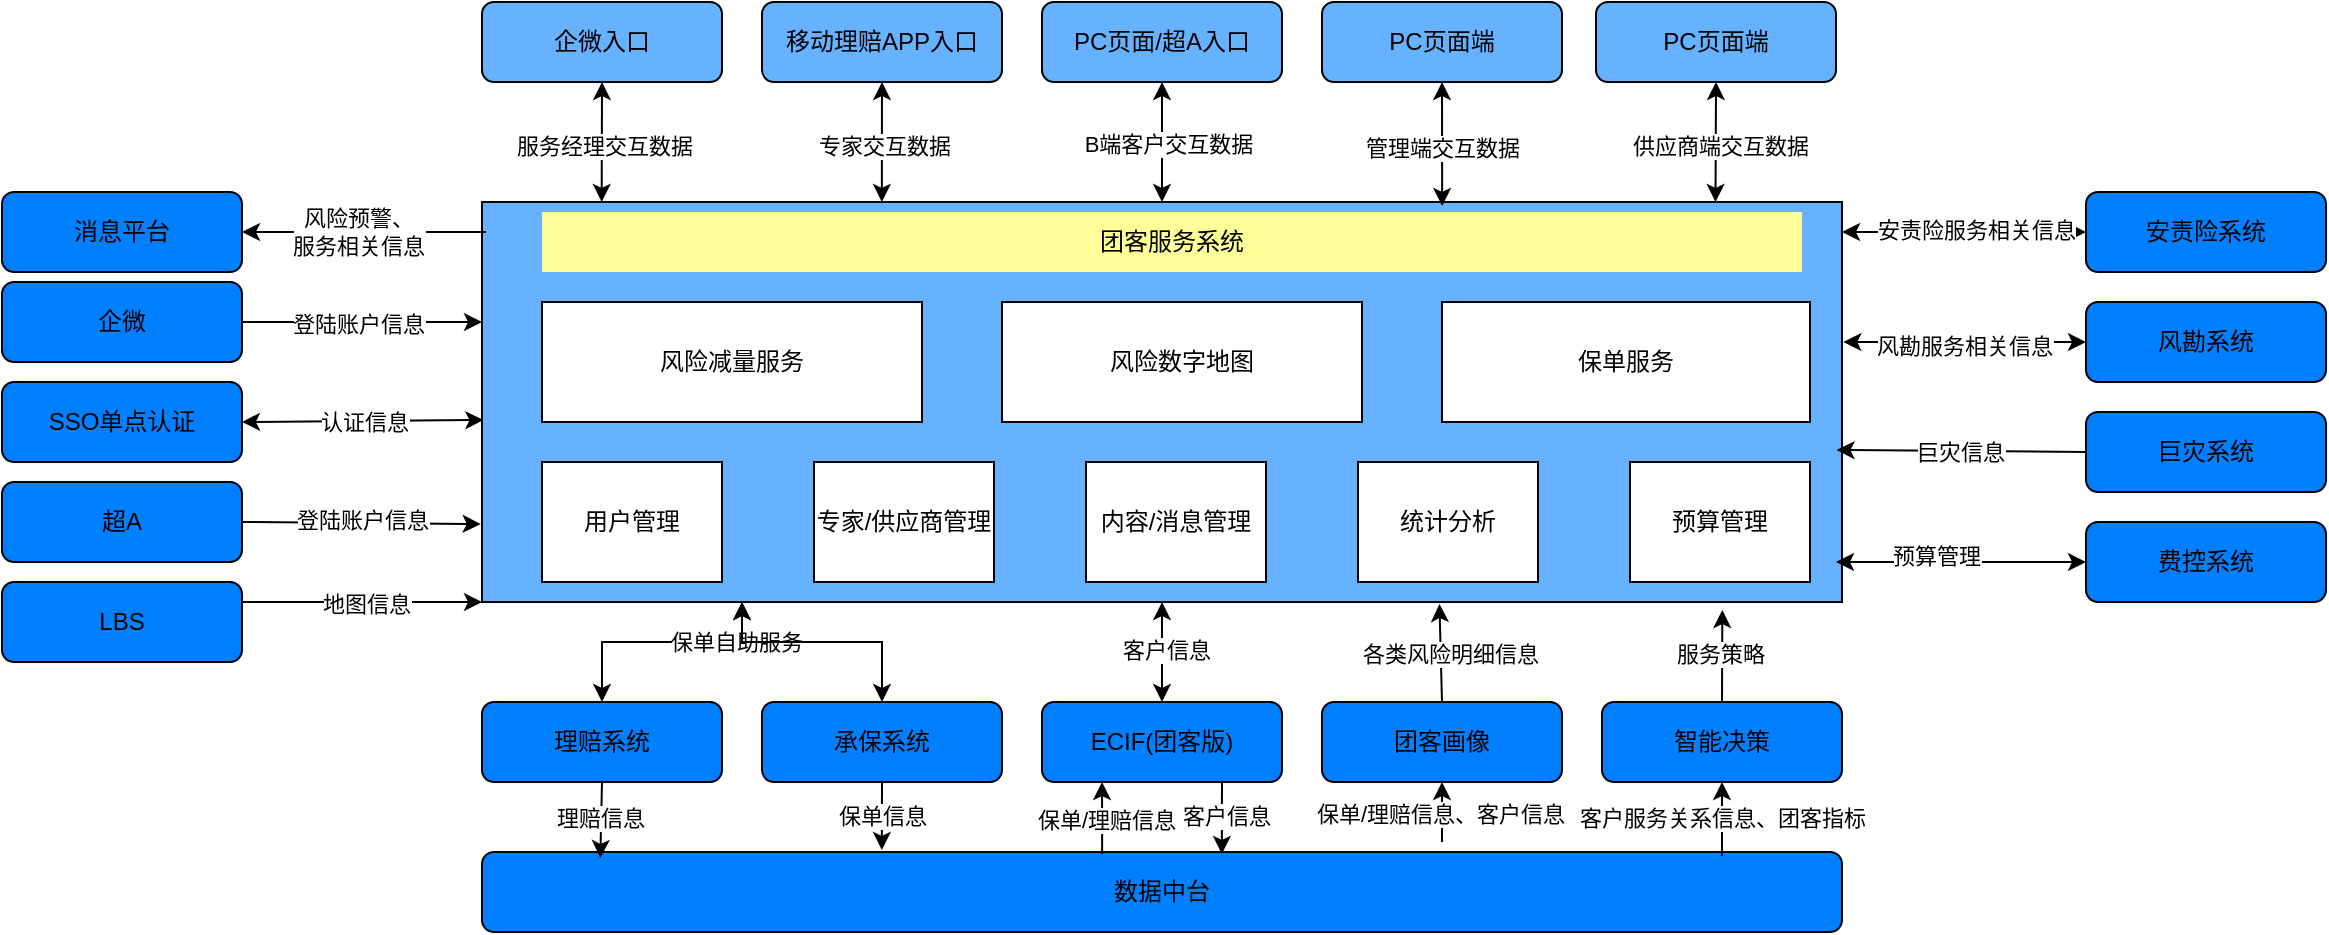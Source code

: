 <mxfile version="26.0.11">
  <diagram name="第 1 页" id="ocIofcMUBV1rS0fsKxsh">
    <mxGraphModel dx="1773" dy="588" grid="1" gridSize="10" guides="0" tooltips="1" connect="1" arrows="1" fold="1" page="1" pageScale="1" pageWidth="827" pageHeight="1169" math="0" shadow="0">
      <root>
        <mxCell id="0" />
        <mxCell id="1" parent="0" />
        <mxCell id="wwJD5AUUlx02HmQ3X0tN-1" value="" style="rounded=0;whiteSpace=wrap;html=1;fillColor=#66B2FF;" parent="1" vertex="1">
          <mxGeometry x="-120" y="240" width="680" height="200" as="geometry" />
        </mxCell>
        <mxCell id="wwJD5AUUlx02HmQ3X0tN-3" value="移动理赔APP入口" style="rounded=1;whiteSpace=wrap;html=1;fillColor=#66B2FF;" parent="1" vertex="1">
          <mxGeometry x="20" y="140" width="120" height="40" as="geometry" />
        </mxCell>
        <mxCell id="wwJD5AUUlx02HmQ3X0tN-4" value="PC页面/超A入口" style="rounded=1;whiteSpace=wrap;html=1;fillColor=#66B2FF;" parent="1" vertex="1">
          <mxGeometry x="160" y="140" width="120" height="40" as="geometry" />
        </mxCell>
        <mxCell id="wwJD5AUUlx02HmQ3X0tN-5" value="PC页面端" style="rounded=1;whiteSpace=wrap;html=1;fillColor=#66B2FF;" parent="1" vertex="1">
          <mxGeometry x="300" y="140" width="120" height="40" as="geometry" />
        </mxCell>
        <mxCell id="wwJD5AUUlx02HmQ3X0tN-6" value="PC页面端" style="rounded=1;whiteSpace=wrap;html=1;fillColor=#66B2FF;" parent="1" vertex="1">
          <mxGeometry x="437" y="140" width="120" height="40" as="geometry" />
        </mxCell>
        <mxCell id="wwJD5AUUlx02HmQ3X0tN-7" value="" style="endArrow=classic;startArrow=classic;html=1;rounded=0;entryX=0.5;entryY=1;entryDx=0;entryDy=0;exitX=0.088;exitY=0;exitDx=0;exitDy=0;exitPerimeter=0;" parent="1" source="wwJD5AUUlx02HmQ3X0tN-1" target="wwJD5AUUlx02HmQ3X0tN-2" edge="1">
          <mxGeometry width="50" height="50" relative="1" as="geometry">
            <mxPoint x="-80" y="210" as="sourcePoint" />
            <mxPoint x="-30" y="160" as="targetPoint" />
          </mxGeometry>
        </mxCell>
        <mxCell id="wwJD5AUUlx02HmQ3X0tN-8" value="服务经理交互数据" style="edgeLabel;html=1;align=center;verticalAlign=middle;resizable=0;points=[];" parent="wwJD5AUUlx02HmQ3X0tN-7" vertex="1" connectable="0">
          <mxGeometry x="-0.06" y="-1" relative="1" as="geometry">
            <mxPoint as="offset" />
          </mxGeometry>
        </mxCell>
        <mxCell id="wwJD5AUUlx02HmQ3X0tN-9" value="" style="endArrow=classic;startArrow=classic;html=1;rounded=0;entryX=0.5;entryY=1;entryDx=0;entryDy=0;exitX=0.294;exitY=0;exitDx=0;exitDy=0;exitPerimeter=0;" parent="1" source="wwJD5AUUlx02HmQ3X0tN-1" target="wwJD5AUUlx02HmQ3X0tN-3" edge="1">
          <mxGeometry width="50" height="50" relative="1" as="geometry">
            <mxPoint x="50" y="220" as="sourcePoint" />
            <mxPoint x="100" y="170" as="targetPoint" />
          </mxGeometry>
        </mxCell>
        <mxCell id="wwJD5AUUlx02HmQ3X0tN-10" value="专家交互数据" style="edgeLabel;html=1;align=center;verticalAlign=middle;resizable=0;points=[];" parent="wwJD5AUUlx02HmQ3X0tN-9" vertex="1" connectable="0">
          <mxGeometry x="-0.06" y="-1" relative="1" as="geometry">
            <mxPoint as="offset" />
          </mxGeometry>
        </mxCell>
        <mxCell id="wwJD5AUUlx02HmQ3X0tN-11" value="" style="endArrow=classic;startArrow=classic;html=1;rounded=0;exitX=0.5;exitY=0;exitDx=0;exitDy=0;entryX=0.5;entryY=1;entryDx=0;entryDy=0;" parent="1" source="wwJD5AUUlx02HmQ3X0tN-1" target="wwJD5AUUlx02HmQ3X0tN-4" edge="1">
          <mxGeometry width="50" height="50" relative="1" as="geometry">
            <mxPoint x="170" y="190" as="sourcePoint" />
            <mxPoint x="220" y="190" as="targetPoint" />
          </mxGeometry>
        </mxCell>
        <mxCell id="wwJD5AUUlx02HmQ3X0tN-12" value="B端客户交互数据" style="edgeLabel;html=1;align=center;verticalAlign=middle;resizable=0;points=[];" parent="wwJD5AUUlx02HmQ3X0tN-11" vertex="1" connectable="0">
          <mxGeometry x="-0.04" y="-3" relative="1" as="geometry">
            <mxPoint as="offset" />
          </mxGeometry>
        </mxCell>
        <mxCell id="wwJD5AUUlx02HmQ3X0tN-13" value="" style="endArrow=classic;startArrow=classic;html=1;rounded=0;entryX=0.5;entryY=1;entryDx=0;entryDy=0;exitX=0.706;exitY=0.01;exitDx=0;exitDy=0;exitPerimeter=0;" parent="1" source="wwJD5AUUlx02HmQ3X0tN-1" target="wwJD5AUUlx02HmQ3X0tN-5" edge="1">
          <mxGeometry width="50" height="50" relative="1" as="geometry">
            <mxPoint x="320" y="230" as="sourcePoint" />
            <mxPoint x="370" y="180" as="targetPoint" />
          </mxGeometry>
        </mxCell>
        <mxCell id="wwJD5AUUlx02HmQ3X0tN-14" value="管理端交互数据" style="edgeLabel;html=1;align=center;verticalAlign=middle;resizable=0;points=[];" parent="wwJD5AUUlx02HmQ3X0tN-13" vertex="1" connectable="0">
          <mxGeometry x="-0.059" relative="1" as="geometry">
            <mxPoint as="offset" />
          </mxGeometry>
        </mxCell>
        <mxCell id="wwJD5AUUlx02HmQ3X0tN-15" value="" style="endArrow=classic;startArrow=classic;html=1;rounded=0;entryX=0.5;entryY=1;entryDx=0;entryDy=0;exitX=0.907;exitY=0;exitDx=0;exitDy=0;exitPerimeter=0;" parent="1" source="wwJD5AUUlx02HmQ3X0tN-1" target="wwJD5AUUlx02HmQ3X0tN-6" edge="1">
          <mxGeometry width="50" height="50" relative="1" as="geometry">
            <mxPoint x="460" y="200" as="sourcePoint" />
            <mxPoint x="510" y="150" as="targetPoint" />
          </mxGeometry>
        </mxCell>
        <mxCell id="wwJD5AUUlx02HmQ3X0tN-16" value="供应商端交互数据" style="edgeLabel;html=1;align=center;verticalAlign=middle;resizable=0;points=[];" parent="wwJD5AUUlx02HmQ3X0tN-15" vertex="1" connectable="0">
          <mxGeometry x="-0.06" y="-2" relative="1" as="geometry">
            <mxPoint as="offset" />
          </mxGeometry>
        </mxCell>
        <mxCell id="wwJD5AUUlx02HmQ3X0tN-18" value="消息平台" style="rounded=1;whiteSpace=wrap;html=1;fillColor=#007FFF;" parent="1" vertex="1">
          <mxGeometry x="-360" y="235" width="120" height="40" as="geometry" />
        </mxCell>
        <mxCell id="wwJD5AUUlx02HmQ3X0tN-19" value="超A" style="rounded=1;whiteSpace=wrap;html=1;fillColor=#007FFF;" parent="1" vertex="1">
          <mxGeometry x="-360" y="380" width="120" height="40" as="geometry" />
        </mxCell>
        <mxCell id="wwJD5AUUlx02HmQ3X0tN-21" value="安责险系统" style="rounded=1;whiteSpace=wrap;html=1;fillColor=#007FFF;" parent="1" vertex="1">
          <mxGeometry x="682" y="235" width="120" height="40" as="geometry" />
        </mxCell>
        <mxCell id="wwJD5AUUlx02HmQ3X0tN-22" value="风勘系统" style="rounded=1;whiteSpace=wrap;html=1;fillColor=#007FFF;" parent="1" vertex="1">
          <mxGeometry x="682" y="290" width="120" height="40" as="geometry" />
        </mxCell>
        <mxCell id="wwJD5AUUlx02HmQ3X0tN-24" value="" style="endArrow=classic;html=1;rounded=0;exitX=0.003;exitY=0.075;exitDx=0;exitDy=0;exitPerimeter=0;entryX=1;entryY=0.5;entryDx=0;entryDy=0;" parent="1" source="wwJD5AUUlx02HmQ3X0tN-1" target="wwJD5AUUlx02HmQ3X0tN-18" edge="1">
          <mxGeometry width="50" height="50" relative="1" as="geometry">
            <mxPoint x="-220" y="210" as="sourcePoint" />
            <mxPoint x="-170" y="160" as="targetPoint" />
          </mxGeometry>
        </mxCell>
        <mxCell id="wwJD5AUUlx02HmQ3X0tN-25" value="风险预警、&lt;br&gt;服务相关信息" style="edgeLabel;html=1;align=center;verticalAlign=middle;resizable=0;points=[];" parent="wwJD5AUUlx02HmQ3X0tN-24" vertex="1" connectable="0">
          <mxGeometry x="0.058" relative="1" as="geometry">
            <mxPoint as="offset" />
          </mxGeometry>
        </mxCell>
        <mxCell id="wwJD5AUUlx02HmQ3X0tN-30" value="" style="endArrow=classic;startArrow=classic;html=1;rounded=0;entryX=0;entryY=0.5;entryDx=0;entryDy=0;" parent="1" target="wwJD5AUUlx02HmQ3X0tN-21" edge="1">
          <mxGeometry width="50" height="50" relative="1" as="geometry">
            <mxPoint x="560" y="255" as="sourcePoint" />
            <mxPoint x="640" y="310" as="targetPoint" />
          </mxGeometry>
        </mxCell>
        <mxCell id="wwJD5AUUlx02HmQ3X0tN-31" value="安责险服务相关信息" style="edgeLabel;html=1;align=center;verticalAlign=middle;resizable=0;points=[];" parent="wwJD5AUUlx02HmQ3X0tN-30" vertex="1" connectable="0">
          <mxGeometry x="0.094" y="1" relative="1" as="geometry">
            <mxPoint as="offset" />
          </mxGeometry>
        </mxCell>
        <mxCell id="wwJD5AUUlx02HmQ3X0tN-32" value="" style="endArrow=classic;startArrow=classic;html=1;rounded=0;entryX=0;entryY=0.5;entryDx=0;entryDy=0;exitX=1.001;exitY=0.35;exitDx=0;exitDy=0;exitPerimeter=0;" parent="1" source="wwJD5AUUlx02HmQ3X0tN-1" target="wwJD5AUUlx02HmQ3X0tN-22" edge="1">
          <mxGeometry width="50" height="50" relative="1" as="geometry">
            <mxPoint x="560" y="330" as="sourcePoint" />
            <mxPoint x="620" y="530" as="targetPoint" />
          </mxGeometry>
        </mxCell>
        <mxCell id="wwJD5AUUlx02HmQ3X0tN-33" value="风勘服务相关信息" style="edgeLabel;html=1;align=center;verticalAlign=middle;resizable=0;points=[];" parent="wwJD5AUUlx02HmQ3X0tN-32" vertex="1" connectable="0">
          <mxGeometry x="-0.014" y="-2" relative="1" as="geometry">
            <mxPoint as="offset" />
          </mxGeometry>
        </mxCell>
        <mxCell id="wwJD5AUUlx02HmQ3X0tN-37" value="承保系统" style="rounded=1;whiteSpace=wrap;html=1;fillColor=#007FFF;" parent="1" vertex="1">
          <mxGeometry x="20" y="490" width="120" height="40" as="geometry" />
        </mxCell>
        <mxCell id="wwJD5AUUlx02HmQ3X0tN-38" value="" style="endArrow=classic;startArrow=classic;html=1;rounded=0;exitX=0.5;exitY=0;exitDx=0;exitDy=0;" parent="1" source="2LCk9GFGM4jEmPT37oxs-4" edge="1">
          <mxGeometry width="50" height="50" relative="1" as="geometry">
            <mxPoint x="-200" y="560" as="sourcePoint" />
            <mxPoint x="10" y="440" as="targetPoint" />
            <Array as="points">
              <mxPoint x="-60" y="460" />
              <mxPoint x="10" y="460" />
            </Array>
          </mxGeometry>
        </mxCell>
        <mxCell id="wwJD5AUUlx02HmQ3X0tN-39" value="保单自助服务" style="edgeLabel;html=1;align=center;verticalAlign=middle;resizable=0;points=[];" parent="wwJD5AUUlx02HmQ3X0tN-38" vertex="1" connectable="0">
          <mxGeometry x="0.195" y="-2" relative="1" as="geometry">
            <mxPoint x="25" y="-2" as="offset" />
          </mxGeometry>
        </mxCell>
        <mxCell id="wwJD5AUUlx02HmQ3X0tN-41" value="ECIF(团客版)" style="rounded=1;whiteSpace=wrap;html=1;fillColor=#007FFF;" parent="1" vertex="1">
          <mxGeometry x="160" y="490" width="120" height="40" as="geometry" />
        </mxCell>
        <mxCell id="wwJD5AUUlx02HmQ3X0tN-44" value="团客画像" style="rounded=1;whiteSpace=wrap;html=1;fillColor=#007FFF;" parent="1" vertex="1">
          <mxGeometry x="300" y="490" width="120" height="40" as="geometry" />
        </mxCell>
        <mxCell id="wwJD5AUUlx02HmQ3X0tN-45" value="" style="endArrow=classic;html=1;rounded=0;exitX=0.5;exitY=0;exitDx=0;exitDy=0;entryX=0.704;entryY=1.005;entryDx=0;entryDy=0;entryPerimeter=0;" parent="1" source="wwJD5AUUlx02HmQ3X0tN-44" target="wwJD5AUUlx02HmQ3X0tN-1" edge="1">
          <mxGeometry width="50" height="50" relative="1" as="geometry">
            <mxPoint x="260" y="630" as="sourcePoint" />
            <mxPoint x="310" y="580" as="targetPoint" />
          </mxGeometry>
        </mxCell>
        <mxCell id="wwJD5AUUlx02HmQ3X0tN-46" value="各类风险明细信息" style="edgeLabel;html=1;align=center;verticalAlign=middle;resizable=0;points=[];" parent="wwJD5AUUlx02HmQ3X0tN-45" vertex="1" connectable="0">
          <mxGeometry x="0.102" y="-4" relative="1" as="geometry">
            <mxPoint y="3" as="offset" />
          </mxGeometry>
        </mxCell>
        <mxCell id="wwJD5AUUlx02HmQ3X0tN-47" value="智能决策" style="rounded=1;whiteSpace=wrap;html=1;fillColor=#007FFF;" parent="1" vertex="1">
          <mxGeometry x="440" y="490" width="120" height="40" as="geometry" />
        </mxCell>
        <mxCell id="wwJD5AUUlx02HmQ3X0tN-49" value="数据中台" style="rounded=1;whiteSpace=wrap;html=1;fillColor=#007FFF;" parent="1" vertex="1">
          <mxGeometry x="-120" y="565" width="680" height="40" as="geometry" />
        </mxCell>
        <mxCell id="wwJD5AUUlx02HmQ3X0tN-58" value="" style="endArrow=classic;html=1;rounded=0;exitX=0.5;exitY=1;exitDx=0;exitDy=0;entryX=0.294;entryY=-0.025;entryDx=0;entryDy=0;entryPerimeter=0;" parent="1" source="wwJD5AUUlx02HmQ3X0tN-37" target="wwJD5AUUlx02HmQ3X0tN-49" edge="1">
          <mxGeometry width="50" height="50" relative="1" as="geometry">
            <mxPoint x="-220" y="570" as="sourcePoint" />
            <mxPoint x="-170" y="520" as="targetPoint" />
          </mxGeometry>
        </mxCell>
        <mxCell id="wwJD5AUUlx02HmQ3X0tN-59" value="保单信息" style="edgeLabel;html=1;align=center;verticalAlign=middle;resizable=0;points=[];" parent="wwJD5AUUlx02HmQ3X0tN-58" vertex="1" connectable="0">
          <mxGeometry x="-0.297" y="-2" relative="1" as="geometry">
            <mxPoint x="2" y="5" as="offset" />
          </mxGeometry>
        </mxCell>
        <mxCell id="wwJD5AUUlx02HmQ3X0tN-60" value="" style="endArrow=classic;html=1;rounded=0;exitX=0.456;exitY=0.025;exitDx=0;exitDy=0;exitPerimeter=0;entryX=0.25;entryY=1;entryDx=0;entryDy=0;" parent="1" source="wwJD5AUUlx02HmQ3X0tN-49" target="wwJD5AUUlx02HmQ3X0tN-41" edge="1">
          <mxGeometry width="50" height="50" relative="1" as="geometry">
            <mxPoint x="70" y="690" as="sourcePoint" />
            <mxPoint x="110" y="540" as="targetPoint" />
          </mxGeometry>
        </mxCell>
        <mxCell id="wwJD5AUUlx02HmQ3X0tN-63" value="保单/理赔信息" style="edgeLabel;html=1;align=center;verticalAlign=middle;resizable=0;points=[];" parent="wwJD5AUUlx02HmQ3X0tN-60" vertex="1" connectable="0">
          <mxGeometry x="-0.031" y="-2" relative="1" as="geometry">
            <mxPoint as="offset" />
          </mxGeometry>
        </mxCell>
        <mxCell id="wwJD5AUUlx02HmQ3X0tN-61" value="" style="endArrow=classic;html=1;rounded=0;entryX=0.5;entryY=1;entryDx=0;entryDy=0;" parent="1" target="wwJD5AUUlx02HmQ3X0tN-44" edge="1">
          <mxGeometry width="50" height="50" relative="1" as="geometry">
            <mxPoint x="360" y="560" as="sourcePoint" />
            <mxPoint x="250" y="510" as="targetPoint" />
          </mxGeometry>
        </mxCell>
        <mxCell id="wwJD5AUUlx02HmQ3X0tN-62" value="保单/理赔信息、客户信息" style="edgeLabel;html=1;align=center;verticalAlign=middle;resizable=0;points=[];" parent="wwJD5AUUlx02HmQ3X0tN-61" vertex="1" connectable="0">
          <mxGeometry x="-0.056" y="1" relative="1" as="geometry">
            <mxPoint as="offset" />
          </mxGeometry>
        </mxCell>
        <mxCell id="wwJD5AUUlx02HmQ3X0tN-64" value="巨灾系统" style="rounded=1;whiteSpace=wrap;html=1;fillColor=#007FFF;" parent="1" vertex="1">
          <mxGeometry x="682" y="345" width="120" height="40" as="geometry" />
        </mxCell>
        <mxCell id="wwJD5AUUlx02HmQ3X0tN-65" value="" style="endArrow=classic;html=1;rounded=0;entryX=0.996;entryY=0.62;entryDx=0;entryDy=0;entryPerimeter=0;exitX=0;exitY=0.5;exitDx=0;exitDy=0;" parent="1" source="wwJD5AUUlx02HmQ3X0tN-64" target="wwJD5AUUlx02HmQ3X0tN-1" edge="1">
          <mxGeometry width="50" height="50" relative="1" as="geometry">
            <mxPoint x="700" y="450" as="sourcePoint" />
            <mxPoint x="-170" y="550" as="targetPoint" />
          </mxGeometry>
        </mxCell>
        <mxCell id="wwJD5AUUlx02HmQ3X0tN-67" value="巨灾信息" style="edgeLabel;html=1;align=center;verticalAlign=middle;resizable=0;points=[];" parent="wwJD5AUUlx02HmQ3X0tN-65" vertex="1" connectable="0">
          <mxGeometry x="0.017" relative="1" as="geometry">
            <mxPoint as="offset" />
          </mxGeometry>
        </mxCell>
        <mxCell id="wwJD5AUUlx02HmQ3X0tN-68" value="风险减量服务" style="rounded=0;whiteSpace=wrap;html=1;" parent="1" vertex="1">
          <mxGeometry x="-90" y="290" width="190" height="60" as="geometry" />
        </mxCell>
        <mxCell id="wwJD5AUUlx02HmQ3X0tN-72" value="用户管理" style="rounded=0;whiteSpace=wrap;html=1;" parent="1" vertex="1">
          <mxGeometry x="-90" y="370" width="90" height="60" as="geometry" />
        </mxCell>
        <mxCell id="wwJD5AUUlx02HmQ3X0tN-73" value="专家/供应商管理" style="rounded=0;whiteSpace=wrap;html=1;" parent="1" vertex="1">
          <mxGeometry x="46" y="370" width="90" height="60" as="geometry" />
        </mxCell>
        <mxCell id="wwJD5AUUlx02HmQ3X0tN-74" value="内容/消息管理" style="rounded=0;whiteSpace=wrap;html=1;" parent="1" vertex="1">
          <mxGeometry x="182" y="370" width="90" height="60" as="geometry" />
        </mxCell>
        <mxCell id="wwJD5AUUlx02HmQ3X0tN-76" value="风险数字地图" style="rounded=0;whiteSpace=wrap;html=1;" parent="1" vertex="1">
          <mxGeometry x="140" y="290" width="180" height="60" as="geometry" />
        </mxCell>
        <mxCell id="wwJD5AUUlx02HmQ3X0tN-77" value="保单服务" style="rounded=0;whiteSpace=wrap;html=1;" parent="1" vertex="1">
          <mxGeometry x="360" y="290" width="184" height="60" as="geometry" />
        </mxCell>
        <mxCell id="wwJD5AUUlx02HmQ3X0tN-78" value="统计分析" style="rounded=0;whiteSpace=wrap;html=1;" parent="1" vertex="1">
          <mxGeometry x="318" y="370" width="90" height="60" as="geometry" />
        </mxCell>
        <mxCell id="wwJD5AUUlx02HmQ3X0tN-81" value="团客服务系统" style="text;html=1;strokeColor=none;fillColor=#FFFF99;align=center;verticalAlign=middle;whiteSpace=wrap;rounded=0;" parent="1" vertex="1">
          <mxGeometry x="-90" y="245" width="630" height="30" as="geometry" />
        </mxCell>
        <mxCell id="wwJD5AUUlx02HmQ3X0tN-82" value="" style="endArrow=classic;html=1;rounded=0;exitX=0.75;exitY=1;exitDx=0;exitDy=0;entryX=0.544;entryY=0.025;entryDx=0;entryDy=0;entryPerimeter=0;" parent="1" source="wwJD5AUUlx02HmQ3X0tN-41" target="wwJD5AUUlx02HmQ3X0tN-49" edge="1">
          <mxGeometry width="50" height="50" relative="1" as="geometry">
            <mxPoint x="-230" y="630" as="sourcePoint" />
            <mxPoint x="-180" y="580" as="targetPoint" />
          </mxGeometry>
        </mxCell>
        <mxCell id="wwJD5AUUlx02HmQ3X0tN-83" value="客户信息" style="edgeLabel;html=1;align=center;verticalAlign=middle;resizable=0;points=[];" parent="wwJD5AUUlx02HmQ3X0tN-82" vertex="1" connectable="0">
          <mxGeometry x="-0.084" y="2" relative="1" as="geometry">
            <mxPoint as="offset" />
          </mxGeometry>
        </mxCell>
        <mxCell id="wwJD5AUUlx02HmQ3X0tN-2" value="企微入口" style="rounded=1;whiteSpace=wrap;html=1;fillColor=#66B2FF;" parent="1" vertex="1">
          <mxGeometry x="-120" y="140" width="120" height="40" as="geometry" />
        </mxCell>
        <mxCell id="2LCk9GFGM4jEmPT37oxs-4" value="理赔系统" style="rounded=1;whiteSpace=wrap;html=1;fillColor=#007FFF;" parent="1" vertex="1">
          <mxGeometry x="-120" y="490" width="120" height="40" as="geometry" />
        </mxCell>
        <mxCell id="2LCk9GFGM4jEmPT37oxs-6" value="" style="endArrow=classic;startArrow=classic;html=1;rounded=0;entryX=0.5;entryY=0;entryDx=0;entryDy=0;" parent="1" target="wwJD5AUUlx02HmQ3X0tN-37" edge="1">
          <mxGeometry width="50" height="50" relative="1" as="geometry">
            <mxPoint x="10" y="440" as="sourcePoint" />
            <mxPoint x="-170" y="490" as="targetPoint" />
            <Array as="points">
              <mxPoint x="10" y="460" />
              <mxPoint x="80" y="460" />
            </Array>
          </mxGeometry>
        </mxCell>
        <mxCell id="2LCk9GFGM4jEmPT37oxs-7" value="SSO单点认证" style="rounded=1;whiteSpace=wrap;html=1;fillColor=#007FFF;" parent="1" vertex="1">
          <mxGeometry x="-360" y="330" width="120" height="40" as="geometry" />
        </mxCell>
        <mxCell id="2LCk9GFGM4jEmPT37oxs-8" value="" style="endArrow=classic;startArrow=classic;html=1;rounded=0;exitX=1;exitY=0.5;exitDx=0;exitDy=0;entryX=0.001;entryY=0.545;entryDx=0;entryDy=0;entryPerimeter=0;" parent="1" source="2LCk9GFGM4jEmPT37oxs-7" target="wwJD5AUUlx02HmQ3X0tN-1" edge="1">
          <mxGeometry width="50" height="50" relative="1" as="geometry">
            <mxPoint x="210" y="430" as="sourcePoint" />
            <mxPoint x="260" y="380" as="targetPoint" />
          </mxGeometry>
        </mxCell>
        <mxCell id="2LCk9GFGM4jEmPT37oxs-9" value="认证信息" style="edgeLabel;html=1;align=center;verticalAlign=middle;resizable=0;points=[];" parent="2LCk9GFGM4jEmPT37oxs-8" vertex="1" connectable="0">
          <mxGeometry x="-0.133" y="1" relative="1" as="geometry">
            <mxPoint x="8" y="1" as="offset" />
          </mxGeometry>
        </mxCell>
        <mxCell id="2LCk9GFGM4jEmPT37oxs-10" value="企微" style="rounded=1;whiteSpace=wrap;html=1;fillColor=#007FFF;" parent="1" vertex="1">
          <mxGeometry x="-360" y="280" width="120" height="40" as="geometry" />
        </mxCell>
        <mxCell id="W8gvuoE5P_AUZhSwN3jC-2" value="费控系统" style="rounded=1;whiteSpace=wrap;html=1;fillColor=#007FFF;" parent="1" vertex="1">
          <mxGeometry x="682" y="400" width="120" height="40" as="geometry" />
        </mxCell>
        <mxCell id="W8gvuoE5P_AUZhSwN3jC-4" value="" style="endArrow=classic;startArrow=classic;html=1;rounded=0;exitX=0;exitY=0.5;exitDx=0;exitDy=0;" parent="1" source="W8gvuoE5P_AUZhSwN3jC-2" edge="1">
          <mxGeometry width="50" height="50" relative="1" as="geometry">
            <mxPoint x="700" y="440" as="sourcePoint" />
            <mxPoint x="557" y="420" as="targetPoint" />
            <Array as="points" />
          </mxGeometry>
        </mxCell>
        <mxCell id="W8gvuoE5P_AUZhSwN3jC-5" value="预算管理" style="edgeLabel;html=1;align=center;verticalAlign=middle;resizable=0;points=[];" parent="W8gvuoE5P_AUZhSwN3jC-4" vertex="1" connectable="0">
          <mxGeometry x="0.21" y="-3" relative="1" as="geometry">
            <mxPoint as="offset" />
          </mxGeometry>
        </mxCell>
        <mxCell id="bRgFQmrK4SToRLExfyc1-4" value="" style="endArrow=classic;html=1;rounded=0;exitX=1;exitY=0.25;exitDx=0;exitDy=0;entryX=0;entryY=1;entryDx=0;entryDy=0;" parent="1" source="bRgFQmrK4SToRLExfyc1-5" target="wwJD5AUUlx02HmQ3X0tN-1" edge="1">
          <mxGeometry width="50" height="50" relative="1" as="geometry">
            <mxPoint x="-180" y="490" as="sourcePoint" />
            <mxPoint x="-121" y="400" as="targetPoint" />
          </mxGeometry>
        </mxCell>
        <mxCell id="bRgFQmrK4SToRLExfyc1-6" value="地图信息" style="edgeLabel;html=1;align=center;verticalAlign=middle;resizable=0;points=[];" parent="bRgFQmrK4SToRLExfyc1-4" vertex="1" connectable="0">
          <mxGeometry x="0.033" y="-1" relative="1" as="geometry">
            <mxPoint as="offset" />
          </mxGeometry>
        </mxCell>
        <mxCell id="bRgFQmrK4SToRLExfyc1-5" value="LBS" style="rounded=1;whiteSpace=wrap;html=1;fillColor=#007FFF;" parent="1" vertex="1">
          <mxGeometry x="-360" y="430" width="120" height="40" as="geometry" />
        </mxCell>
        <mxCell id="bRgFQmrK4SToRLExfyc1-7" value="" style="endArrow=classic;html=1;rounded=0;exitX=1;exitY=0.5;exitDx=0;exitDy=0;entryX=-0.001;entryY=0.805;entryDx=0;entryDy=0;entryPerimeter=0;" parent="1" source="wwJD5AUUlx02HmQ3X0tN-19" target="wwJD5AUUlx02HmQ3X0tN-1" edge="1">
          <mxGeometry width="50" height="50" relative="1" as="geometry">
            <mxPoint x="-200" y="440" as="sourcePoint" />
            <mxPoint x="-150" y="390" as="targetPoint" />
          </mxGeometry>
        </mxCell>
        <mxCell id="bRgFQmrK4SToRLExfyc1-8" value="登陆账户信息" style="edgeLabel;html=1;align=center;verticalAlign=middle;resizable=0;points=[];" parent="bRgFQmrK4SToRLExfyc1-7" vertex="1" connectable="0">
          <mxGeometry x="0.005" y="2" relative="1" as="geometry">
            <mxPoint as="offset" />
          </mxGeometry>
        </mxCell>
        <mxCell id="bRgFQmrK4SToRLExfyc1-9" value="" style="endArrow=classic;html=1;rounded=0;exitX=1;exitY=0.5;exitDx=0;exitDy=0;" parent="1" source="2LCk9GFGM4jEmPT37oxs-10" edge="1">
          <mxGeometry width="50" height="50" relative="1" as="geometry">
            <mxPoint x="-210" y="340" as="sourcePoint" />
            <mxPoint x="-120" y="300" as="targetPoint" />
          </mxGeometry>
        </mxCell>
        <mxCell id="bRgFQmrK4SToRLExfyc1-10" value="登陆账户信息" style="edgeLabel;html=1;align=center;verticalAlign=middle;resizable=0;points=[];" parent="bRgFQmrK4SToRLExfyc1-9" vertex="1" connectable="0">
          <mxGeometry x="-0.033" y="-1" relative="1" as="geometry">
            <mxPoint as="offset" />
          </mxGeometry>
        </mxCell>
        <mxCell id="bRgFQmrK4SToRLExfyc1-12" value="" style="endArrow=classic;startArrow=classic;html=1;rounded=0;exitX=0.5;exitY=0;exitDx=0;exitDy=0;entryX=0.5;entryY=1;entryDx=0;entryDy=0;" parent="1" source="wwJD5AUUlx02HmQ3X0tN-41" target="wwJD5AUUlx02HmQ3X0tN-1" edge="1">
          <mxGeometry width="50" height="50" relative="1" as="geometry">
            <mxPoint x="180" y="490" as="sourcePoint" />
            <mxPoint x="230" y="440" as="targetPoint" />
          </mxGeometry>
        </mxCell>
        <mxCell id="bRgFQmrK4SToRLExfyc1-13" value="客户信息" style="edgeLabel;html=1;align=center;verticalAlign=middle;resizable=0;points=[];" parent="bRgFQmrK4SToRLExfyc1-12" vertex="1" connectable="0">
          <mxGeometry x="0.04" y="-2" relative="1" as="geometry">
            <mxPoint as="offset" />
          </mxGeometry>
        </mxCell>
        <mxCell id="bRgFQmrK4SToRLExfyc1-14" value="" style="endArrow=classic;html=1;rounded=0;exitX=0.5;exitY=0;exitDx=0;exitDy=0;entryX=0.912;entryY=1.02;entryDx=0;entryDy=0;entryPerimeter=0;" parent="1" source="wwJD5AUUlx02HmQ3X0tN-47" target="wwJD5AUUlx02HmQ3X0tN-1" edge="1">
          <mxGeometry width="50" height="50" relative="1" as="geometry">
            <mxPoint x="660" y="540" as="sourcePoint" />
            <mxPoint x="710" y="490" as="targetPoint" />
          </mxGeometry>
        </mxCell>
        <mxCell id="bRgFQmrK4SToRLExfyc1-16" value="服务策略" style="edgeLabel;html=1;align=center;verticalAlign=middle;resizable=0;points=[];" parent="bRgFQmrK4SToRLExfyc1-14" vertex="1" connectable="0">
          <mxGeometry x="0.043" y="1" relative="1" as="geometry">
            <mxPoint as="offset" />
          </mxGeometry>
        </mxCell>
        <mxCell id="bRgFQmrK4SToRLExfyc1-17" value="" style="endArrow=classic;html=1;rounded=0;entryX=0.5;entryY=1;entryDx=0;entryDy=0;" parent="1" target="wwJD5AUUlx02HmQ3X0tN-47" edge="1">
          <mxGeometry width="50" height="50" relative="1" as="geometry">
            <mxPoint x="500" y="567" as="sourcePoint" />
            <mxPoint x="-200" y="540" as="targetPoint" />
          </mxGeometry>
        </mxCell>
        <mxCell id="bRgFQmrK4SToRLExfyc1-18" value="客户服务关系信息、团客指标" style="edgeLabel;html=1;align=center;verticalAlign=middle;resizable=0;points=[];" parent="bRgFQmrK4SToRLExfyc1-17" vertex="1" connectable="0">
          <mxGeometry x="0.027" relative="1" as="geometry">
            <mxPoint as="offset" />
          </mxGeometry>
        </mxCell>
        <mxCell id="bRgFQmrK4SToRLExfyc1-19" value="" style="endArrow=classic;html=1;rounded=0;exitX=0.5;exitY=1;exitDx=0;exitDy=0;entryX=0.087;entryY=0.075;entryDx=0;entryDy=0;entryPerimeter=0;" parent="1" source="2LCk9GFGM4jEmPT37oxs-4" target="wwJD5AUUlx02HmQ3X0tN-49" edge="1">
          <mxGeometry width="50" height="50" relative="1" as="geometry">
            <mxPoint x="-230" y="590" as="sourcePoint" />
            <mxPoint x="-180" y="540" as="targetPoint" />
          </mxGeometry>
        </mxCell>
        <mxCell id="bRgFQmrK4SToRLExfyc1-20" value="理赔信息" style="edgeLabel;html=1;align=center;verticalAlign=middle;resizable=0;points=[];" parent="bRgFQmrK4SToRLExfyc1-19" vertex="1" connectable="0">
          <mxGeometry x="-0.052" y="-1" relative="1" as="geometry">
            <mxPoint as="offset" />
          </mxGeometry>
        </mxCell>
        <mxCell id="mpdZFWLHWaCBiuj3vmNH-2" value="预算管理" style="rounded=0;whiteSpace=wrap;html=1;" vertex="1" parent="1">
          <mxGeometry x="454" y="370" width="90" height="60" as="geometry" />
        </mxCell>
      </root>
    </mxGraphModel>
  </diagram>
</mxfile>
